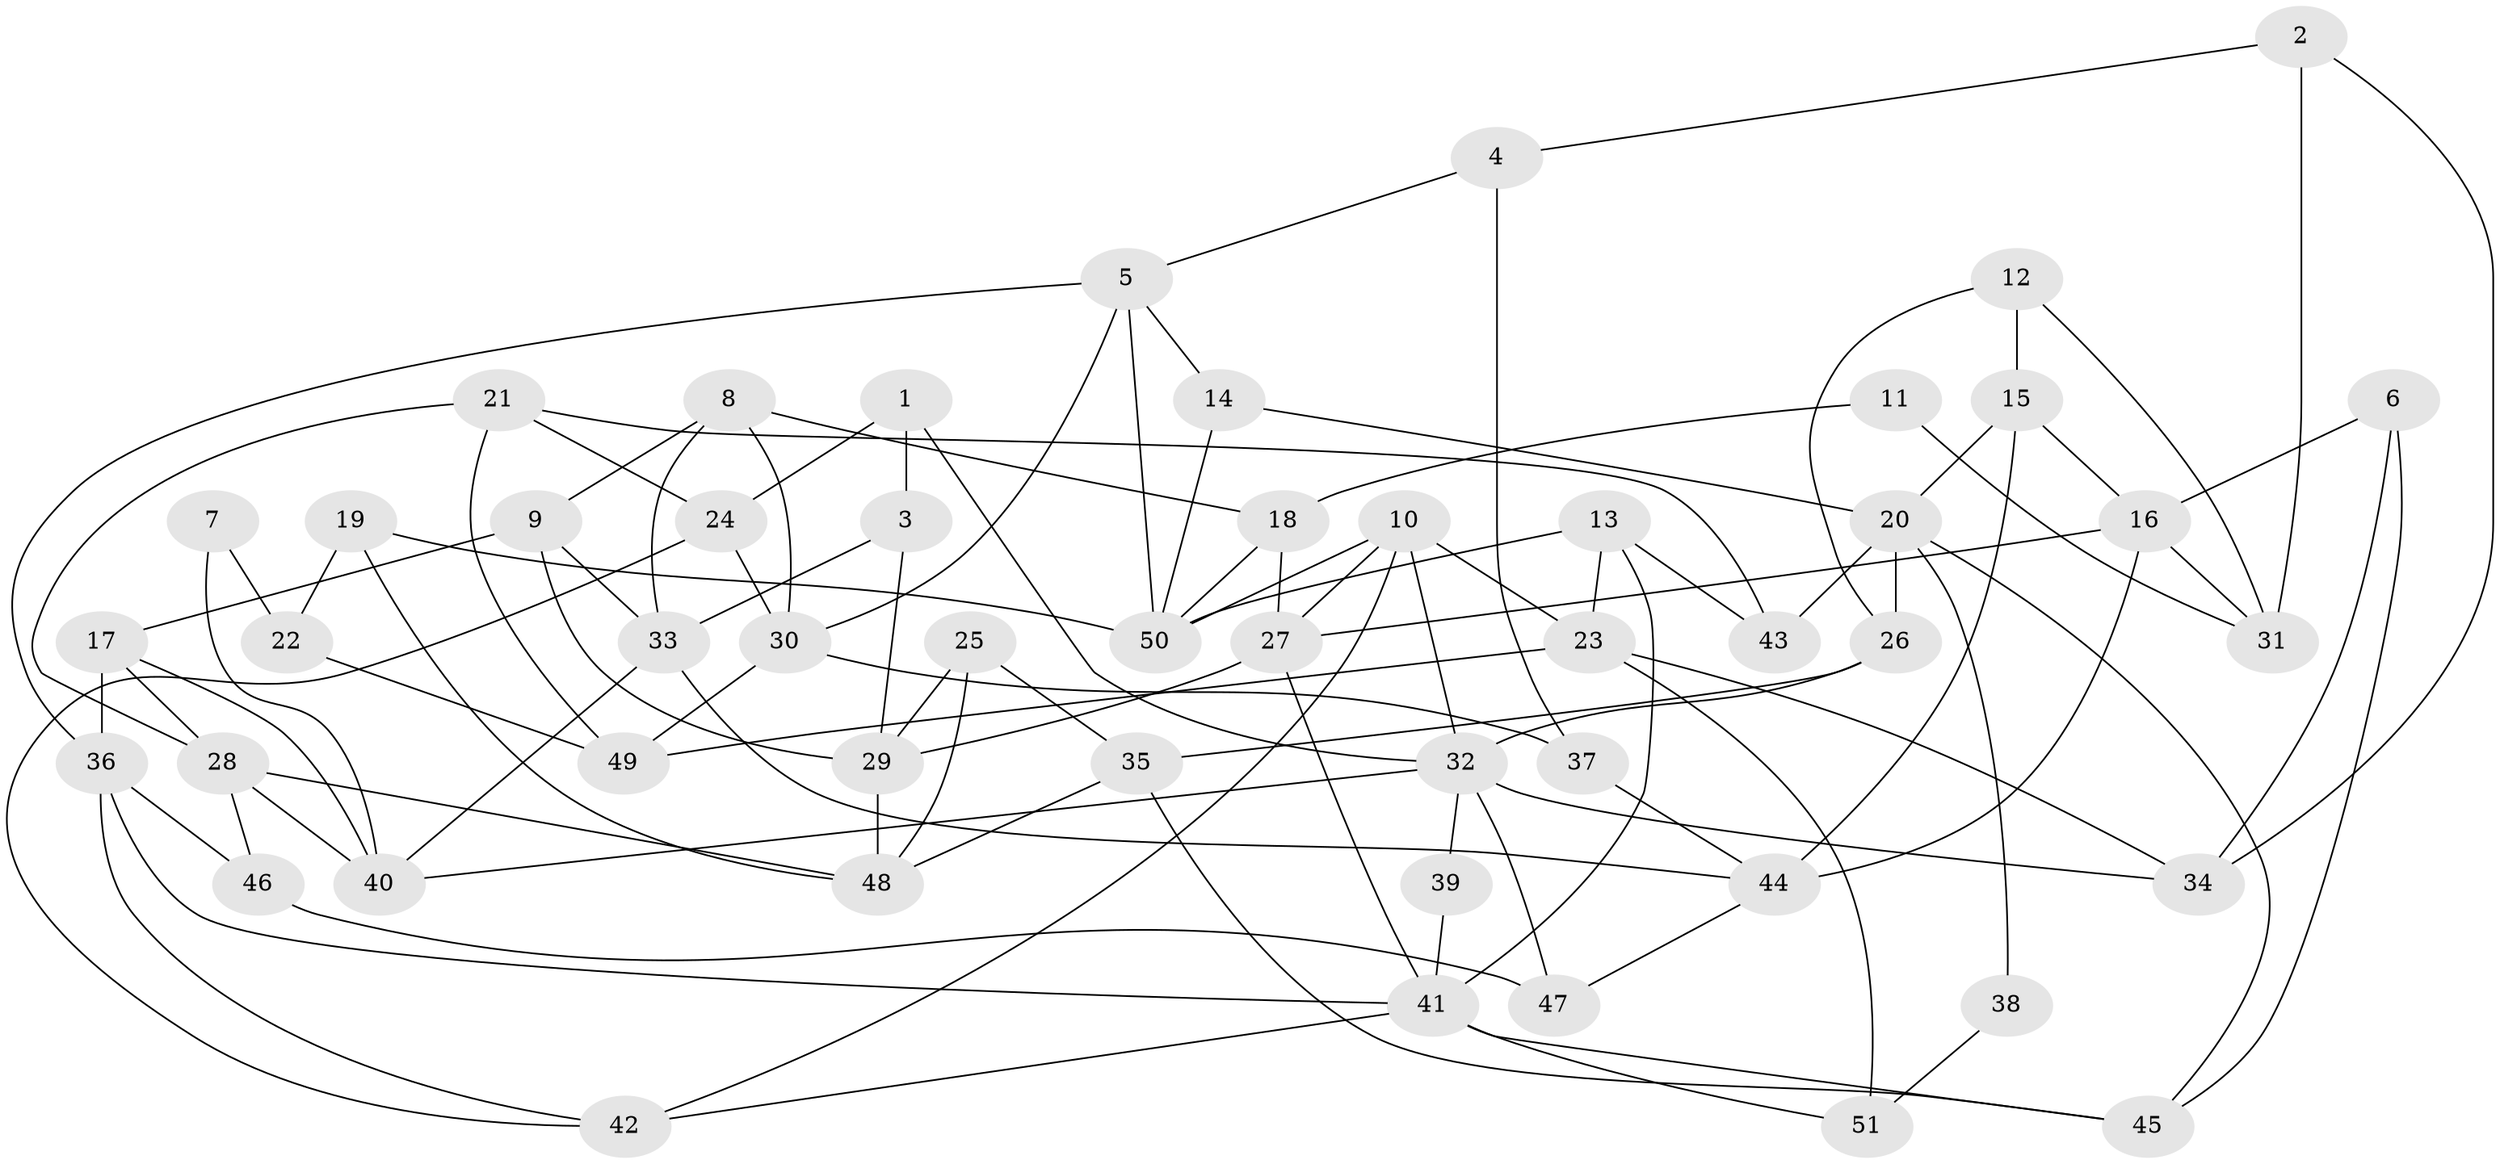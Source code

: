 // Generated by graph-tools (version 1.1) at 2025/36/03/09/25 02:36:24]
// undirected, 51 vertices, 102 edges
graph export_dot {
graph [start="1"]
  node [color=gray90,style=filled];
  1;
  2;
  3;
  4;
  5;
  6;
  7;
  8;
  9;
  10;
  11;
  12;
  13;
  14;
  15;
  16;
  17;
  18;
  19;
  20;
  21;
  22;
  23;
  24;
  25;
  26;
  27;
  28;
  29;
  30;
  31;
  32;
  33;
  34;
  35;
  36;
  37;
  38;
  39;
  40;
  41;
  42;
  43;
  44;
  45;
  46;
  47;
  48;
  49;
  50;
  51;
  1 -- 32;
  1 -- 3;
  1 -- 24;
  2 -- 31;
  2 -- 4;
  2 -- 34;
  3 -- 29;
  3 -- 33;
  4 -- 5;
  4 -- 37;
  5 -- 36;
  5 -- 14;
  5 -- 30;
  5 -- 50;
  6 -- 45;
  6 -- 16;
  6 -- 34;
  7 -- 22;
  7 -- 40;
  8 -- 9;
  8 -- 30;
  8 -- 18;
  8 -- 33;
  9 -- 33;
  9 -- 29;
  9 -- 17;
  10 -- 42;
  10 -- 50;
  10 -- 23;
  10 -- 27;
  10 -- 32;
  11 -- 31;
  11 -- 18;
  12 -- 26;
  12 -- 15;
  12 -- 31;
  13 -- 41;
  13 -- 23;
  13 -- 43;
  13 -- 50;
  14 -- 20;
  14 -- 50;
  15 -- 16;
  15 -- 20;
  15 -- 44;
  16 -- 27;
  16 -- 44;
  16 -- 31;
  17 -- 40;
  17 -- 28;
  17 -- 36;
  18 -- 50;
  18 -- 27;
  19 -- 50;
  19 -- 48;
  19 -- 22;
  20 -- 26;
  20 -- 43;
  20 -- 38;
  20 -- 45;
  21 -- 28;
  21 -- 24;
  21 -- 43;
  21 -- 49;
  22 -- 49;
  23 -- 34;
  23 -- 49;
  23 -- 51;
  24 -- 30;
  24 -- 42;
  25 -- 35;
  25 -- 48;
  25 -- 29;
  26 -- 35;
  26 -- 32;
  27 -- 29;
  27 -- 41;
  28 -- 40;
  28 -- 46;
  28 -- 48;
  29 -- 48;
  30 -- 49;
  30 -- 37;
  32 -- 34;
  32 -- 39;
  32 -- 40;
  32 -- 47;
  33 -- 44;
  33 -- 40;
  35 -- 45;
  35 -- 48;
  36 -- 42;
  36 -- 41;
  36 -- 46;
  37 -- 44;
  38 -- 51;
  39 -- 41;
  41 -- 42;
  41 -- 45;
  41 -- 51;
  44 -- 47;
  46 -- 47;
}

